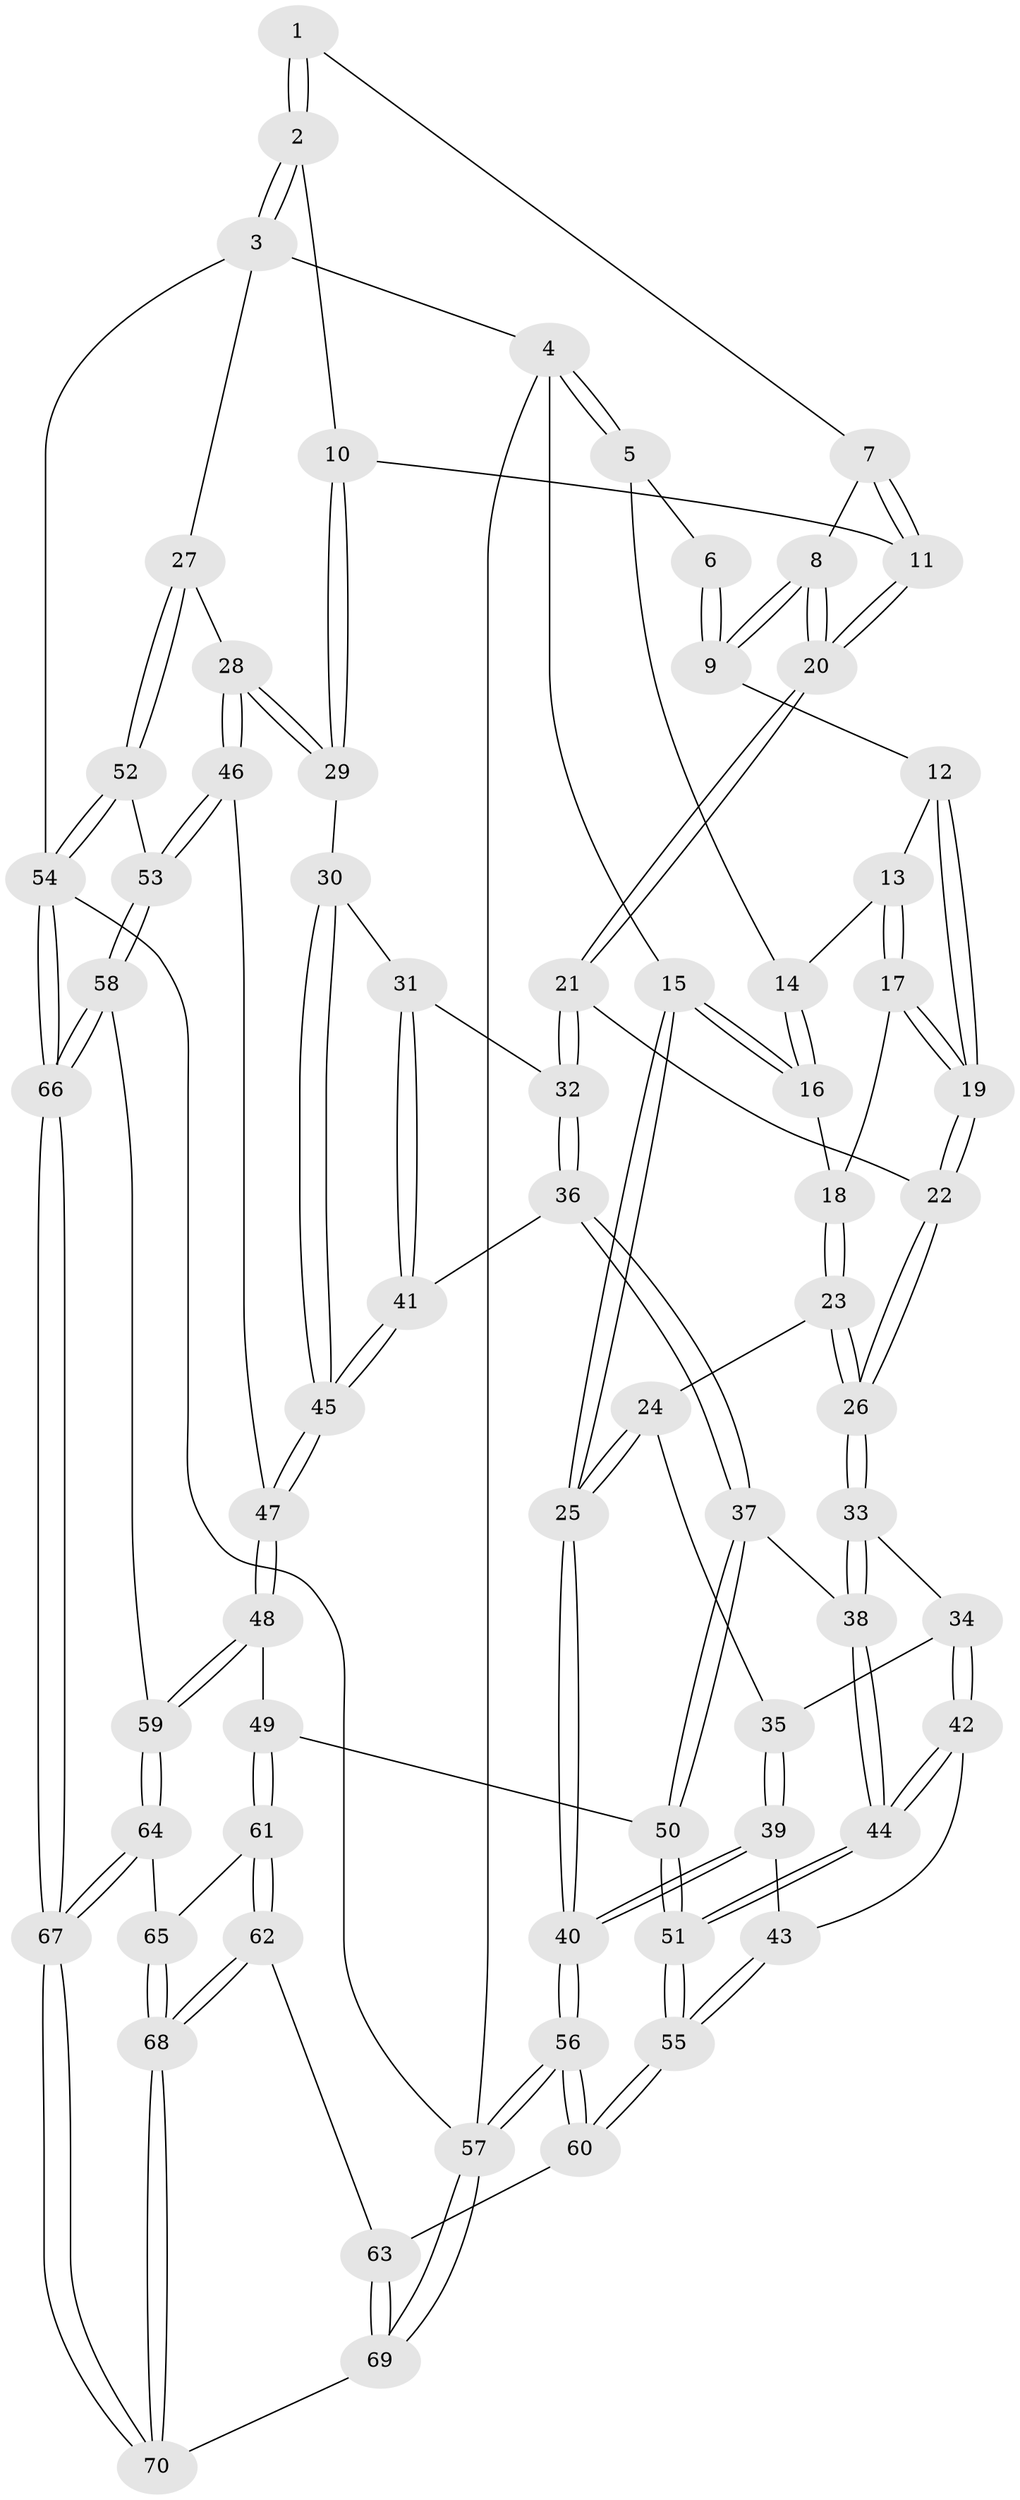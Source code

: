 // coarse degree distribution, {3: 0.11904761904761904, 6: 0.047619047619047616, 5: 0.38095238095238093, 2: 0.023809523809523808, 4: 0.40476190476190477, 7: 0.023809523809523808}
// Generated by graph-tools (version 1.1) at 2025/24/03/03/25 07:24:33]
// undirected, 70 vertices, 172 edges
graph export_dot {
graph [start="1"]
  node [color=gray90,style=filled];
  1 [pos="+0.5733631407696599+0"];
  2 [pos="+0.947872342590773+0"];
  3 [pos="+1+0"];
  4 [pos="+0+0"];
  5 [pos="+0.1830144367116655+0"];
  6 [pos="+0.3364412269622486+0"];
  7 [pos="+0.5724761632530492+0"];
  8 [pos="+0.43993694888047763+0.06416844543223191"];
  9 [pos="+0.38447624212085335+0.027173656389761817"];
  10 [pos="+0.6576992242736833+0.1431483032124451"];
  11 [pos="+0.5431406616239596+0.13442279909401597"];
  12 [pos="+0.33183196360744877+0.07136321877948891"];
  13 [pos="+0.18029794125916782+0"];
  14 [pos="+0.17963585244769242+0"];
  15 [pos="+0+0.11806962049103259"];
  16 [pos="+0.08197873258971372+0.11706563342421357"];
  17 [pos="+0.26608503684937657+0.13251778241827855"];
  18 [pos="+0.08592877000973567+0.12136158557057505"];
  19 [pos="+0.2887775885340943+0.14729248630795302"];
  20 [pos="+0.5013767986215305+0.15579723712419274"];
  21 [pos="+0.4573633124094965+0.21512477004753378"];
  22 [pos="+0.31231124623703177+0.18893168099731614"];
  23 [pos="+0.10181528333475506+0.20766538591015477"];
  24 [pos="+0.07623519908487807+0.24692212707060754"];
  25 [pos="+0+0.35962673335976564"];
  26 [pos="+0.23001533602888968+0.29991675298738485"];
  27 [pos="+1+0.18980380609367906"];
  28 [pos="+0.8112634939915696+0.31623112304300316"];
  29 [pos="+0.7966758321868068+0.3128556529543505"];
  30 [pos="+0.7928942639256591+0.3142260546013421"];
  31 [pos="+0.7416663880700437+0.3242328278239375"];
  32 [pos="+0.47552534273688984+0.29663836782776853"];
  33 [pos="+0.22767592629400163+0.3369562377596755"];
  34 [pos="+0.17805063729328366+0.38065500893955595"];
  35 [pos="+0.08112421999639577+0.3438351326131013"];
  36 [pos="+0.4539400703740151+0.3872832654105416"];
  37 [pos="+0.42367511229069765+0.4119296570285113"];
  38 [pos="+0.3757448162381137+0.42599002391834806"];
  39 [pos="+0+0.436426513537149"];
  40 [pos="+0+0.431192950121868"];
  41 [pos="+0.5560704853893327+0.44443032258657705"];
  42 [pos="+0.1780475729918196+0.3806671437769634"];
  43 [pos="+0.04578124689058883+0.5079275653049483"];
  44 [pos="+0.25108146195279896+0.6342326769347278"];
  45 [pos="+0.6032713869632588+0.5355332271616189"];
  46 [pos="+0.806186289203738+0.544056016199214"];
  47 [pos="+0.6099701068702745+0.5785897661930763"];
  48 [pos="+0.5676935946601854+0.6474053704209145"];
  49 [pos="+0.5418810366911785+0.6519383924489467"];
  50 [pos="+0.49263560824716013+0.6369490767192026"];
  51 [pos="+0.24285771552946187+0.66900764623997"];
  52 [pos="+1+0.5866968241120896"];
  53 [pos="+0.8850901672648547+0.6572327229907369"];
  54 [pos="+1+1"];
  55 [pos="+0.22042074058851693+0.6931731551990998"];
  56 [pos="+0+0.9197480960672655"];
  57 [pos="+0+1"];
  58 [pos="+0.8567066673664506+0.711934250795276"];
  59 [pos="+0.7012910639901997+0.783365019016122"];
  60 [pos="+0.2184534990165433+0.6991841508061752"];
  61 [pos="+0.4757333634397583+0.8279523126585152"];
  62 [pos="+0.3960848306687851+0.8633853807448488"];
  63 [pos="+0.27165455193596205+0.8143885589024613"];
  64 [pos="+0.6812250665384202+0.854822890574004"];
  65 [pos="+0.5595871185349127+0.8630667314176164"];
  66 [pos="+1+1"];
  67 [pos="+0.7854870626440168+1"];
  68 [pos="+0.4807116945863773+1"];
  69 [pos="+0.1340358168831571+1"];
  70 [pos="+0.4988155346456267+1"];
  1 -- 2;
  1 -- 2;
  1 -- 7;
  2 -- 3;
  2 -- 3;
  2 -- 10;
  3 -- 4;
  3 -- 27;
  3 -- 54;
  4 -- 5;
  4 -- 5;
  4 -- 15;
  4 -- 57;
  5 -- 6;
  5 -- 14;
  6 -- 9;
  6 -- 9;
  7 -- 8;
  7 -- 11;
  7 -- 11;
  8 -- 9;
  8 -- 9;
  8 -- 20;
  8 -- 20;
  9 -- 12;
  10 -- 11;
  10 -- 29;
  10 -- 29;
  11 -- 20;
  11 -- 20;
  12 -- 13;
  12 -- 19;
  12 -- 19;
  13 -- 14;
  13 -- 17;
  13 -- 17;
  14 -- 16;
  14 -- 16;
  15 -- 16;
  15 -- 16;
  15 -- 25;
  15 -- 25;
  16 -- 18;
  17 -- 18;
  17 -- 19;
  17 -- 19;
  18 -- 23;
  18 -- 23;
  19 -- 22;
  19 -- 22;
  20 -- 21;
  20 -- 21;
  21 -- 22;
  21 -- 32;
  21 -- 32;
  22 -- 26;
  22 -- 26;
  23 -- 24;
  23 -- 26;
  23 -- 26;
  24 -- 25;
  24 -- 25;
  24 -- 35;
  25 -- 40;
  25 -- 40;
  26 -- 33;
  26 -- 33;
  27 -- 28;
  27 -- 52;
  27 -- 52;
  28 -- 29;
  28 -- 29;
  28 -- 46;
  28 -- 46;
  29 -- 30;
  30 -- 31;
  30 -- 45;
  30 -- 45;
  31 -- 32;
  31 -- 41;
  31 -- 41;
  32 -- 36;
  32 -- 36;
  33 -- 34;
  33 -- 38;
  33 -- 38;
  34 -- 35;
  34 -- 42;
  34 -- 42;
  35 -- 39;
  35 -- 39;
  36 -- 37;
  36 -- 37;
  36 -- 41;
  37 -- 38;
  37 -- 50;
  37 -- 50;
  38 -- 44;
  38 -- 44;
  39 -- 40;
  39 -- 40;
  39 -- 43;
  40 -- 56;
  40 -- 56;
  41 -- 45;
  41 -- 45;
  42 -- 43;
  42 -- 44;
  42 -- 44;
  43 -- 55;
  43 -- 55;
  44 -- 51;
  44 -- 51;
  45 -- 47;
  45 -- 47;
  46 -- 47;
  46 -- 53;
  46 -- 53;
  47 -- 48;
  47 -- 48;
  48 -- 49;
  48 -- 59;
  48 -- 59;
  49 -- 50;
  49 -- 61;
  49 -- 61;
  50 -- 51;
  50 -- 51;
  51 -- 55;
  51 -- 55;
  52 -- 53;
  52 -- 54;
  52 -- 54;
  53 -- 58;
  53 -- 58;
  54 -- 66;
  54 -- 66;
  54 -- 57;
  55 -- 60;
  55 -- 60;
  56 -- 57;
  56 -- 57;
  56 -- 60;
  56 -- 60;
  57 -- 69;
  57 -- 69;
  58 -- 59;
  58 -- 66;
  58 -- 66;
  59 -- 64;
  59 -- 64;
  60 -- 63;
  61 -- 62;
  61 -- 62;
  61 -- 65;
  62 -- 63;
  62 -- 68;
  62 -- 68;
  63 -- 69;
  63 -- 69;
  64 -- 65;
  64 -- 67;
  64 -- 67;
  65 -- 68;
  65 -- 68;
  66 -- 67;
  66 -- 67;
  67 -- 70;
  67 -- 70;
  68 -- 70;
  68 -- 70;
  69 -- 70;
}
